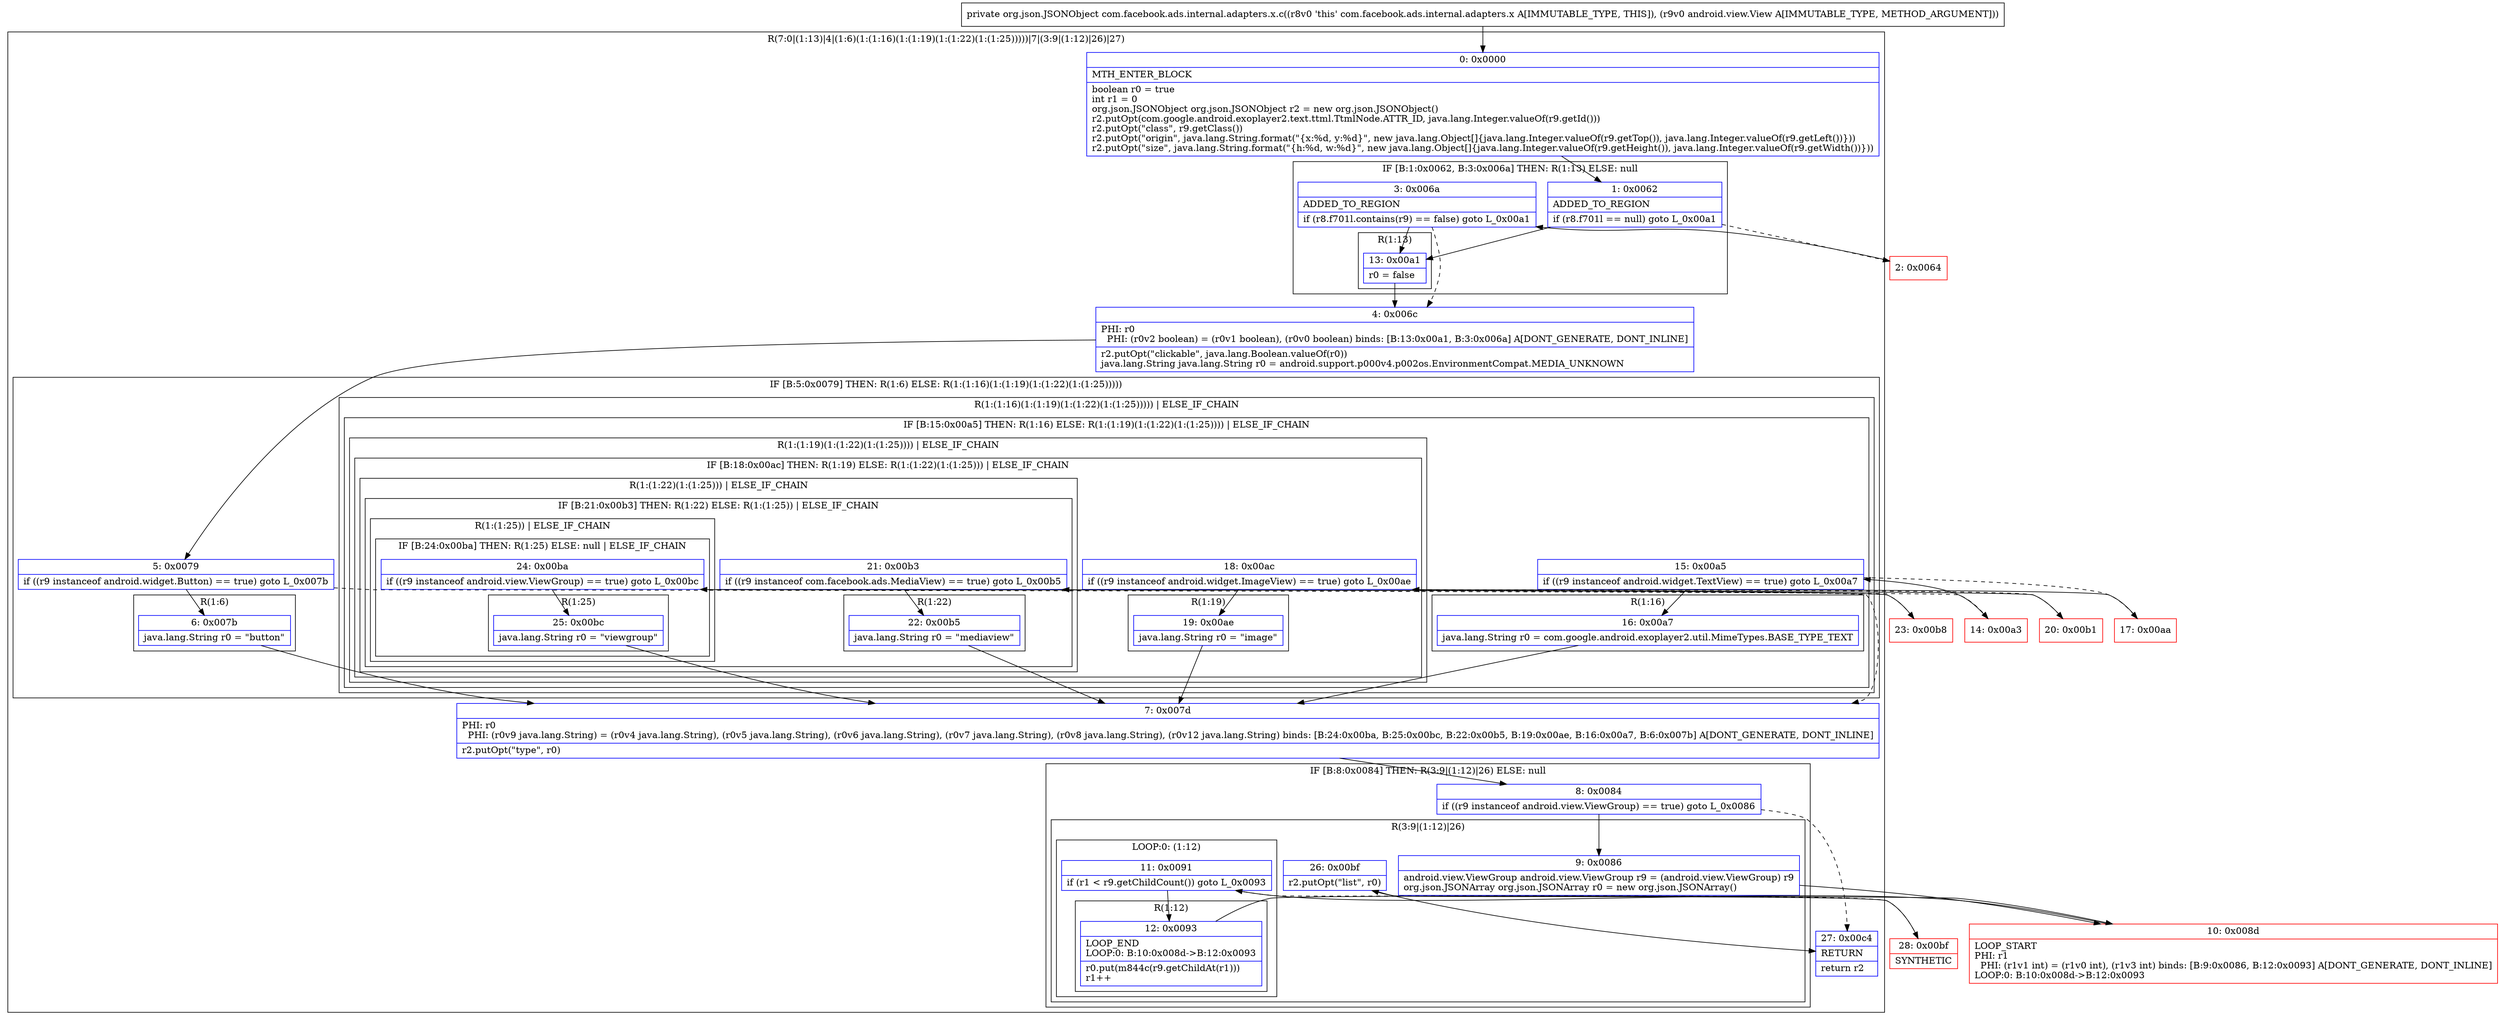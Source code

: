 digraph "CFG forcom.facebook.ads.internal.adapters.x.c(Landroid\/view\/View;)Lorg\/json\/JSONObject;" {
subgraph cluster_Region_653548189 {
label = "R(7:0|(1:13)|4|(1:6)(1:(1:16)(1:(1:19)(1:(1:22)(1:(1:25)))))|7|(3:9|(1:12)|26)|27)";
node [shape=record,color=blue];
Node_0 [shape=record,label="{0\:\ 0x0000|MTH_ENTER_BLOCK\l|boolean r0 = true\lint r1 = 0\lorg.json.JSONObject org.json.JSONObject r2 = new org.json.JSONObject()\lr2.putOpt(com.google.android.exoplayer2.text.ttml.TtmlNode.ATTR_ID, java.lang.Integer.valueOf(r9.getId()))\lr2.putOpt(\"class\", r9.getClass())\lr2.putOpt(\"origin\", java.lang.String.format(\"\{x:%d, y:%d\}\", new java.lang.Object[]\{java.lang.Integer.valueOf(r9.getTop()), java.lang.Integer.valueOf(r9.getLeft())\}))\lr2.putOpt(\"size\", java.lang.String.format(\"\{h:%d, w:%d\}\", new java.lang.Object[]\{java.lang.Integer.valueOf(r9.getHeight()), java.lang.Integer.valueOf(r9.getWidth())\}))\l}"];
subgraph cluster_IfRegion_1203297931 {
label = "IF [B:1:0x0062, B:3:0x006a] THEN: R(1:13) ELSE: null";
node [shape=record,color=blue];
Node_1 [shape=record,label="{1\:\ 0x0062|ADDED_TO_REGION\l|if (r8.f701l == null) goto L_0x00a1\l}"];
Node_3 [shape=record,label="{3\:\ 0x006a|ADDED_TO_REGION\l|if (r8.f701l.contains(r9) == false) goto L_0x00a1\l}"];
subgraph cluster_Region_2023824378 {
label = "R(1:13)";
node [shape=record,color=blue];
Node_13 [shape=record,label="{13\:\ 0x00a1|r0 = false\l}"];
}
}
Node_4 [shape=record,label="{4\:\ 0x006c|PHI: r0 \l  PHI: (r0v2 boolean) = (r0v1 boolean), (r0v0 boolean) binds: [B:13:0x00a1, B:3:0x006a] A[DONT_GENERATE, DONT_INLINE]\l|r2.putOpt(\"clickable\", java.lang.Boolean.valueOf(r0))\ljava.lang.String java.lang.String r0 = android.support.p000v4.p002os.EnvironmentCompat.MEDIA_UNKNOWN\l}"];
subgraph cluster_IfRegion_1242442727 {
label = "IF [B:5:0x0079] THEN: R(1:6) ELSE: R(1:(1:16)(1:(1:19)(1:(1:22)(1:(1:25)))))";
node [shape=record,color=blue];
Node_5 [shape=record,label="{5\:\ 0x0079|if ((r9 instanceof android.widget.Button) == true) goto L_0x007b\l}"];
subgraph cluster_Region_327770781 {
label = "R(1:6)";
node [shape=record,color=blue];
Node_6 [shape=record,label="{6\:\ 0x007b|java.lang.String r0 = \"button\"\l}"];
}
subgraph cluster_Region_654585108 {
label = "R(1:(1:16)(1:(1:19)(1:(1:22)(1:(1:25))))) | ELSE_IF_CHAIN\l";
node [shape=record,color=blue];
subgraph cluster_IfRegion_625504501 {
label = "IF [B:15:0x00a5] THEN: R(1:16) ELSE: R(1:(1:19)(1:(1:22)(1:(1:25)))) | ELSE_IF_CHAIN\l";
node [shape=record,color=blue];
Node_15 [shape=record,label="{15\:\ 0x00a5|if ((r9 instanceof android.widget.TextView) == true) goto L_0x00a7\l}"];
subgraph cluster_Region_688572049 {
label = "R(1:16)";
node [shape=record,color=blue];
Node_16 [shape=record,label="{16\:\ 0x00a7|java.lang.String r0 = com.google.android.exoplayer2.util.MimeTypes.BASE_TYPE_TEXT\l}"];
}
subgraph cluster_Region_604352081 {
label = "R(1:(1:19)(1:(1:22)(1:(1:25)))) | ELSE_IF_CHAIN\l";
node [shape=record,color=blue];
subgraph cluster_IfRegion_527431717 {
label = "IF [B:18:0x00ac] THEN: R(1:19) ELSE: R(1:(1:22)(1:(1:25))) | ELSE_IF_CHAIN\l";
node [shape=record,color=blue];
Node_18 [shape=record,label="{18\:\ 0x00ac|if ((r9 instanceof android.widget.ImageView) == true) goto L_0x00ae\l}"];
subgraph cluster_Region_371217699 {
label = "R(1:19)";
node [shape=record,color=blue];
Node_19 [shape=record,label="{19\:\ 0x00ae|java.lang.String r0 = \"image\"\l}"];
}
subgraph cluster_Region_428149329 {
label = "R(1:(1:22)(1:(1:25))) | ELSE_IF_CHAIN\l";
node [shape=record,color=blue];
subgraph cluster_IfRegion_2141986380 {
label = "IF [B:21:0x00b3] THEN: R(1:22) ELSE: R(1:(1:25)) | ELSE_IF_CHAIN\l";
node [shape=record,color=blue];
Node_21 [shape=record,label="{21\:\ 0x00b3|if ((r9 instanceof com.facebook.ads.MediaView) == true) goto L_0x00b5\l}"];
subgraph cluster_Region_152048833 {
label = "R(1:22)";
node [shape=record,color=blue];
Node_22 [shape=record,label="{22\:\ 0x00b5|java.lang.String r0 = \"mediaview\"\l}"];
}
subgraph cluster_Region_1985106126 {
label = "R(1:(1:25)) | ELSE_IF_CHAIN\l";
node [shape=record,color=blue];
subgraph cluster_IfRegion_370942193 {
label = "IF [B:24:0x00ba] THEN: R(1:25) ELSE: null | ELSE_IF_CHAIN\l";
node [shape=record,color=blue];
Node_24 [shape=record,label="{24\:\ 0x00ba|if ((r9 instanceof android.view.ViewGroup) == true) goto L_0x00bc\l}"];
subgraph cluster_Region_2075664421 {
label = "R(1:25)";
node [shape=record,color=blue];
Node_25 [shape=record,label="{25\:\ 0x00bc|java.lang.String r0 = \"viewgroup\"\l}"];
}
}
}
}
}
}
}
}
}
}
Node_7 [shape=record,label="{7\:\ 0x007d|PHI: r0 \l  PHI: (r0v9 java.lang.String) = (r0v4 java.lang.String), (r0v5 java.lang.String), (r0v6 java.lang.String), (r0v7 java.lang.String), (r0v8 java.lang.String), (r0v12 java.lang.String) binds: [B:24:0x00ba, B:25:0x00bc, B:22:0x00b5, B:19:0x00ae, B:16:0x00a7, B:6:0x007b] A[DONT_GENERATE, DONT_INLINE]\l|r2.putOpt(\"type\", r0)\l}"];
subgraph cluster_IfRegion_670722017 {
label = "IF [B:8:0x0084] THEN: R(3:9|(1:12)|26) ELSE: null";
node [shape=record,color=blue];
Node_8 [shape=record,label="{8\:\ 0x0084|if ((r9 instanceof android.view.ViewGroup) == true) goto L_0x0086\l}"];
subgraph cluster_Region_188126322 {
label = "R(3:9|(1:12)|26)";
node [shape=record,color=blue];
Node_9 [shape=record,label="{9\:\ 0x0086|android.view.ViewGroup android.view.ViewGroup r9 = (android.view.ViewGroup) r9\lorg.json.JSONArray org.json.JSONArray r0 = new org.json.JSONArray()\l}"];
subgraph cluster_LoopRegion_1498767842 {
label = "LOOP:0: (1:12)";
node [shape=record,color=blue];
Node_11 [shape=record,label="{11\:\ 0x0091|if (r1 \< r9.getChildCount()) goto L_0x0093\l}"];
subgraph cluster_Region_261232559 {
label = "R(1:12)";
node [shape=record,color=blue];
Node_12 [shape=record,label="{12\:\ 0x0093|LOOP_END\lLOOP:0: B:10:0x008d\-\>B:12:0x0093\l|r0.put(m844c(r9.getChildAt(r1)))\lr1++\l}"];
}
}
Node_26 [shape=record,label="{26\:\ 0x00bf|r2.putOpt(\"list\", r0)\l}"];
}
}
Node_27 [shape=record,label="{27\:\ 0x00c4|RETURN\l|return r2\l}"];
}
Node_2 [shape=record,color=red,label="{2\:\ 0x0064}"];
Node_10 [shape=record,color=red,label="{10\:\ 0x008d|LOOP_START\lPHI: r1 \l  PHI: (r1v1 int) = (r1v0 int), (r1v3 int) binds: [B:9:0x0086, B:12:0x0093] A[DONT_GENERATE, DONT_INLINE]\lLOOP:0: B:10:0x008d\-\>B:12:0x0093\l}"];
Node_14 [shape=record,color=red,label="{14\:\ 0x00a3}"];
Node_17 [shape=record,color=red,label="{17\:\ 0x00aa}"];
Node_20 [shape=record,color=red,label="{20\:\ 0x00b1}"];
Node_23 [shape=record,color=red,label="{23\:\ 0x00b8}"];
Node_28 [shape=record,color=red,label="{28\:\ 0x00bf|SYNTHETIC\l}"];
MethodNode[shape=record,label="{private org.json.JSONObject com.facebook.ads.internal.adapters.x.c((r8v0 'this' com.facebook.ads.internal.adapters.x A[IMMUTABLE_TYPE, THIS]), (r9v0 android.view.View A[IMMUTABLE_TYPE, METHOD_ARGUMENT])) }"];
MethodNode -> Node_0;
Node_0 -> Node_1;
Node_1 -> Node_2[style=dashed];
Node_1 -> Node_13;
Node_3 -> Node_4[style=dashed];
Node_3 -> Node_13;
Node_13 -> Node_4;
Node_4 -> Node_5;
Node_5 -> Node_6;
Node_5 -> Node_14[style=dashed];
Node_6 -> Node_7;
Node_15 -> Node_16;
Node_15 -> Node_17[style=dashed];
Node_16 -> Node_7;
Node_18 -> Node_19;
Node_18 -> Node_20[style=dashed];
Node_19 -> Node_7;
Node_21 -> Node_22;
Node_21 -> Node_23[style=dashed];
Node_22 -> Node_7;
Node_24 -> Node_7[style=dashed];
Node_24 -> Node_25;
Node_25 -> Node_7;
Node_7 -> Node_8;
Node_8 -> Node_9;
Node_8 -> Node_27[style=dashed];
Node_9 -> Node_10;
Node_11 -> Node_12;
Node_11 -> Node_28[style=dashed];
Node_12 -> Node_10;
Node_26 -> Node_27;
Node_2 -> Node_3;
Node_10 -> Node_11;
Node_14 -> Node_15;
Node_17 -> Node_18;
Node_20 -> Node_21;
Node_23 -> Node_24;
Node_28 -> Node_26;
}

